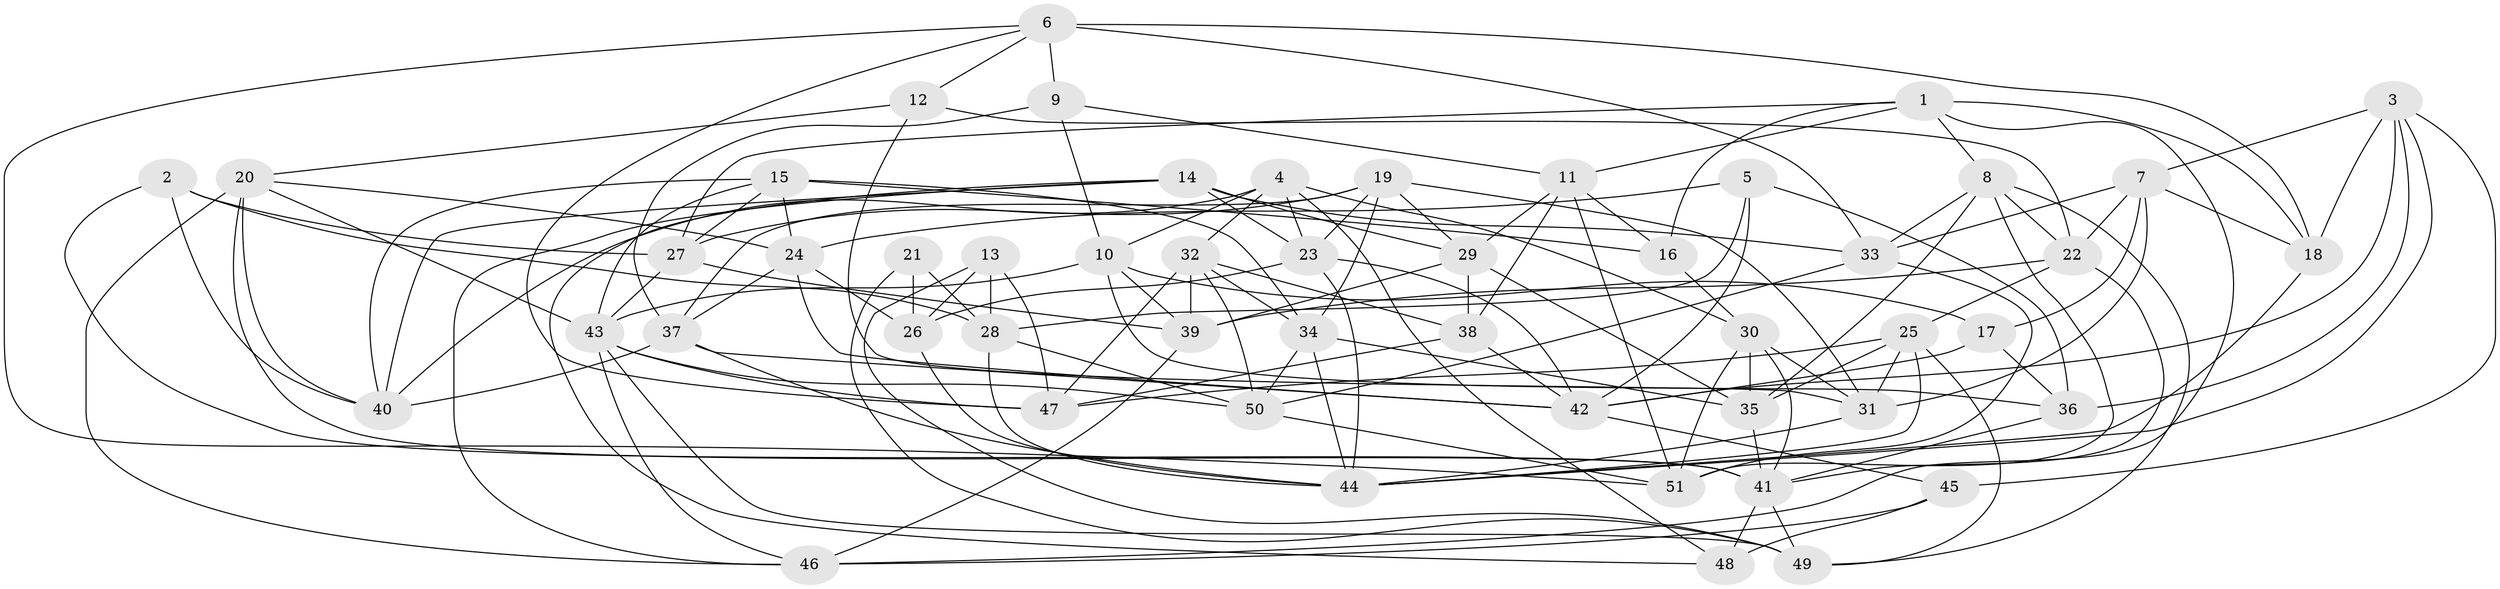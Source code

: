 // original degree distribution, {4: 1.0}
// Generated by graph-tools (version 1.1) at 2025/27/03/09/25 03:27:01]
// undirected, 51 vertices, 145 edges
graph export_dot {
graph [start="1"]
  node [color=gray90,style=filled];
  1;
  2;
  3;
  4;
  5;
  6;
  7;
  8;
  9;
  10;
  11;
  12;
  13;
  14;
  15;
  16;
  17;
  18;
  19;
  20;
  21;
  22;
  23;
  24;
  25;
  26;
  27;
  28;
  29;
  30;
  31;
  32;
  33;
  34;
  35;
  36;
  37;
  38;
  39;
  40;
  41;
  42;
  43;
  44;
  45;
  46;
  47;
  48;
  49;
  50;
  51;
  1 -- 8 [weight=1.0];
  1 -- 11 [weight=1.0];
  1 -- 16 [weight=1.0];
  1 -- 18 [weight=1.0];
  1 -- 27 [weight=1.0];
  1 -- 46 [weight=1.0];
  2 -- 27 [weight=1.0];
  2 -- 28 [weight=1.0];
  2 -- 40 [weight=1.0];
  2 -- 41 [weight=1.0];
  3 -- 7 [weight=1.0];
  3 -- 18 [weight=1.0];
  3 -- 36 [weight=1.0];
  3 -- 42 [weight=2.0];
  3 -- 44 [weight=1.0];
  3 -- 45 [weight=2.0];
  4 -- 10 [weight=1.0];
  4 -- 23 [weight=1.0];
  4 -- 30 [weight=1.0];
  4 -- 32 [weight=1.0];
  4 -- 40 [weight=1.0];
  4 -- 48 [weight=1.0];
  5 -- 24 [weight=1.0];
  5 -- 28 [weight=1.0];
  5 -- 36 [weight=1.0];
  5 -- 42 [weight=1.0];
  6 -- 9 [weight=1.0];
  6 -- 12 [weight=1.0];
  6 -- 18 [weight=1.0];
  6 -- 33 [weight=1.0];
  6 -- 47 [weight=1.0];
  6 -- 51 [weight=1.0];
  7 -- 17 [weight=1.0];
  7 -- 18 [weight=1.0];
  7 -- 22 [weight=1.0];
  7 -- 31 [weight=1.0];
  7 -- 33 [weight=1.0];
  8 -- 22 [weight=1.0];
  8 -- 33 [weight=1.0];
  8 -- 35 [weight=1.0];
  8 -- 49 [weight=1.0];
  8 -- 51 [weight=1.0];
  9 -- 10 [weight=1.0];
  9 -- 11 [weight=1.0];
  9 -- 37 [weight=1.0];
  10 -- 17 [weight=1.0];
  10 -- 36 [weight=1.0];
  10 -- 39 [weight=1.0];
  10 -- 43 [weight=1.0];
  11 -- 16 [weight=1.0];
  11 -- 29 [weight=1.0];
  11 -- 38 [weight=1.0];
  11 -- 51 [weight=1.0];
  12 -- 20 [weight=1.0];
  12 -- 22 [weight=1.0];
  12 -- 31 [weight=1.0];
  13 -- 26 [weight=1.0];
  13 -- 28 [weight=1.0];
  13 -- 47 [weight=1.0];
  13 -- 49 [weight=1.0];
  14 -- 23 [weight=1.0];
  14 -- 29 [weight=1.0];
  14 -- 33 [weight=1.0];
  14 -- 40 [weight=1.0];
  14 -- 46 [weight=1.0];
  14 -- 48 [weight=1.0];
  15 -- 16 [weight=1.0];
  15 -- 24 [weight=1.0];
  15 -- 27 [weight=1.0];
  15 -- 34 [weight=1.0];
  15 -- 40 [weight=1.0];
  15 -- 43 [weight=1.0];
  16 -- 30 [weight=1.0];
  17 -- 36 [weight=1.0];
  17 -- 42 [weight=1.0];
  18 -- 44 [weight=2.0];
  19 -- 23 [weight=1.0];
  19 -- 27 [weight=1.0];
  19 -- 29 [weight=1.0];
  19 -- 31 [weight=1.0];
  19 -- 34 [weight=1.0];
  19 -- 37 [weight=1.0];
  20 -- 24 [weight=1.0];
  20 -- 40 [weight=1.0];
  20 -- 41 [weight=1.0];
  20 -- 43 [weight=1.0];
  20 -- 46 [weight=1.0];
  21 -- 26 [weight=2.0];
  21 -- 28 [weight=1.0];
  21 -- 49 [weight=1.0];
  22 -- 25 [weight=1.0];
  22 -- 39 [weight=1.0];
  22 -- 41 [weight=1.0];
  23 -- 26 [weight=1.0];
  23 -- 42 [weight=1.0];
  23 -- 44 [weight=1.0];
  24 -- 26 [weight=1.0];
  24 -- 37 [weight=1.0];
  24 -- 42 [weight=1.0];
  25 -- 31 [weight=1.0];
  25 -- 35 [weight=1.0];
  25 -- 44 [weight=1.0];
  25 -- 47 [weight=1.0];
  25 -- 49 [weight=1.0];
  26 -- 44 [weight=1.0];
  27 -- 39 [weight=1.0];
  27 -- 43 [weight=1.0];
  28 -- 44 [weight=1.0];
  28 -- 50 [weight=1.0];
  29 -- 35 [weight=1.0];
  29 -- 38 [weight=1.0];
  29 -- 39 [weight=1.0];
  30 -- 31 [weight=1.0];
  30 -- 35 [weight=1.0];
  30 -- 41 [weight=1.0];
  30 -- 51 [weight=1.0];
  31 -- 44 [weight=1.0];
  32 -- 34 [weight=1.0];
  32 -- 38 [weight=1.0];
  32 -- 39 [weight=1.0];
  32 -- 47 [weight=1.0];
  32 -- 50 [weight=1.0];
  33 -- 50 [weight=1.0];
  33 -- 51 [weight=1.0];
  34 -- 35 [weight=1.0];
  34 -- 44 [weight=1.0];
  34 -- 50 [weight=1.0];
  35 -- 41 [weight=1.0];
  36 -- 41 [weight=2.0];
  37 -- 40 [weight=1.0];
  37 -- 42 [weight=1.0];
  37 -- 44 [weight=1.0];
  38 -- 42 [weight=2.0];
  38 -- 47 [weight=1.0];
  39 -- 46 [weight=1.0];
  41 -- 48 [weight=2.0];
  41 -- 49 [weight=1.0];
  42 -- 45 [weight=1.0];
  43 -- 46 [weight=1.0];
  43 -- 47 [weight=1.0];
  43 -- 49 [weight=1.0];
  43 -- 50 [weight=1.0];
  45 -- 46 [weight=1.0];
  45 -- 48 [weight=2.0];
  50 -- 51 [weight=1.0];
}
